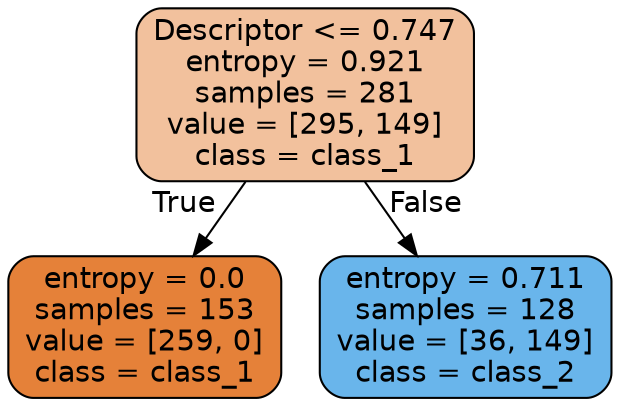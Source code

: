 digraph Tree {
node [shape=box, style="filled, rounded", color="black", fontname="helvetica"] ;
edge [fontname="helvetica"] ;
0 [label="Descriptor <= 0.747\nentropy = 0.921\nsamples = 281\nvalue = [295, 149]\nclass = class_1", fillcolor="#f2c19d"] ;
1 [label="entropy = 0.0\nsamples = 153\nvalue = [259, 0]\nclass = class_1", fillcolor="#e58139"] ;
0 -> 1 [labeldistance=2.5, labelangle=45, headlabel="True"] ;
2 [label="entropy = 0.711\nsamples = 128\nvalue = [36, 149]\nclass = class_2", fillcolor="#69b5eb"] ;
0 -> 2 [labeldistance=2.5, labelangle=-45, headlabel="False"] ;
}